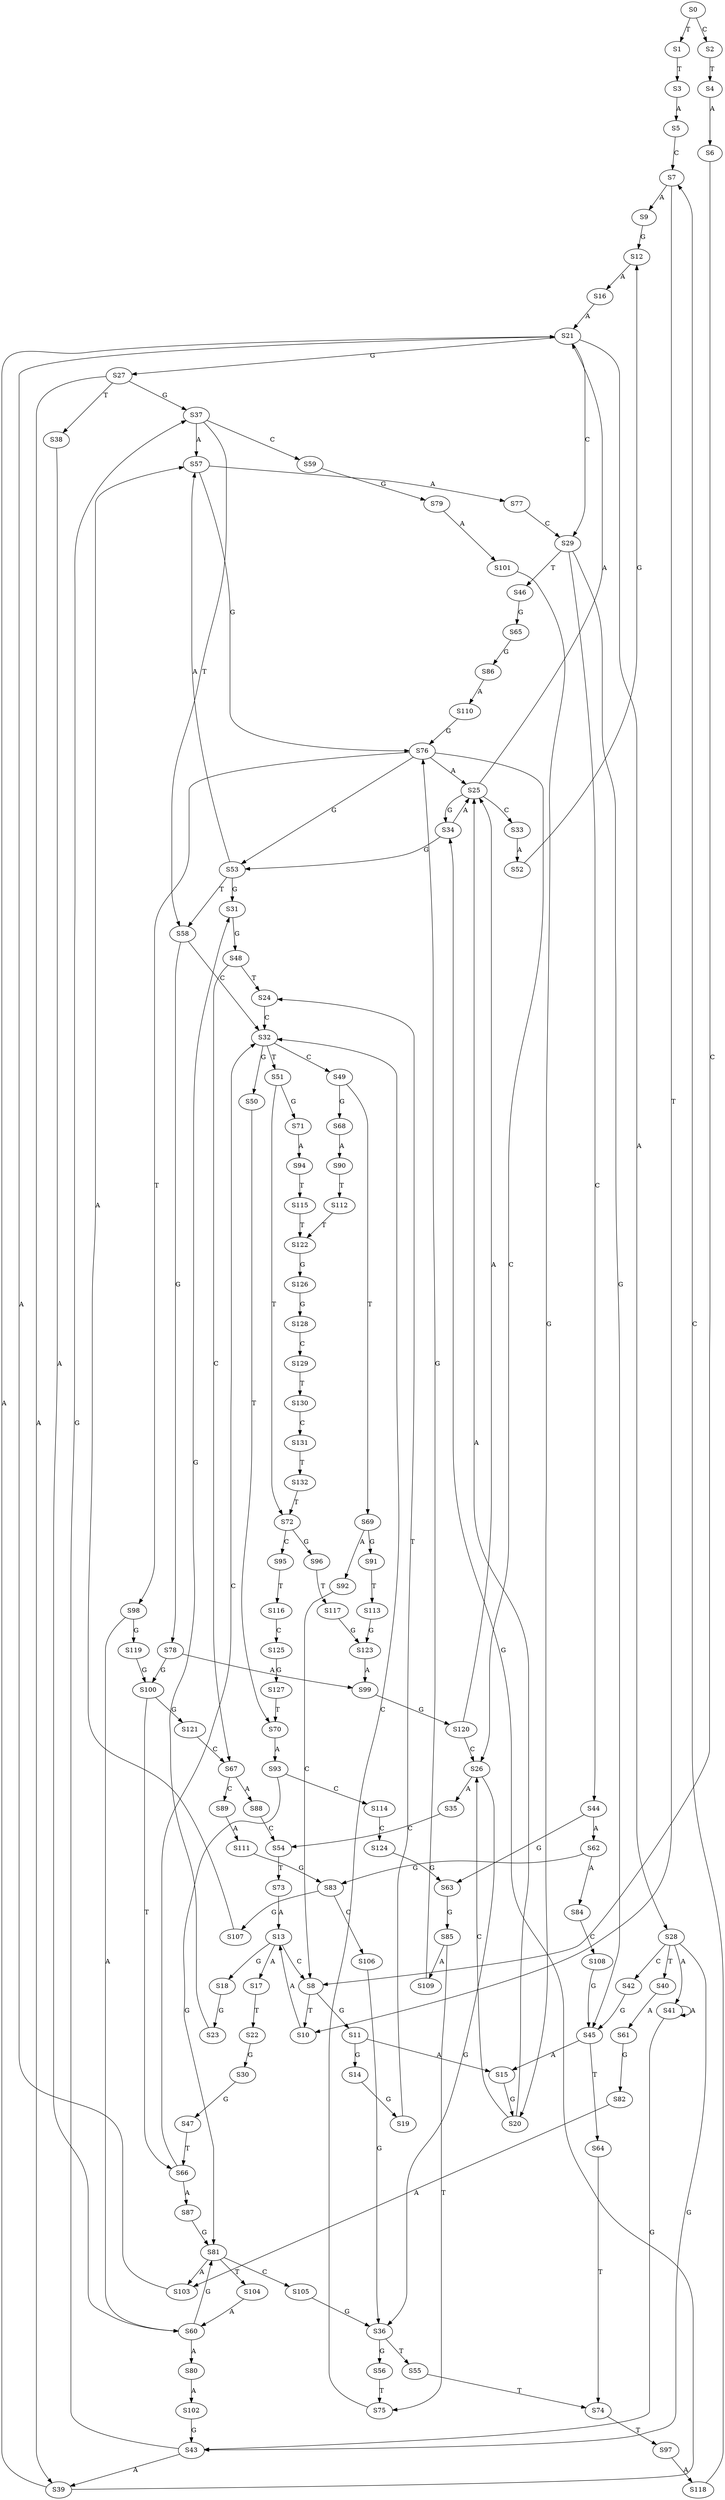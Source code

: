 strict digraph  {
	S0 -> S1 [ label = T ];
	S0 -> S2 [ label = C ];
	S1 -> S3 [ label = T ];
	S2 -> S4 [ label = T ];
	S3 -> S5 [ label = A ];
	S4 -> S6 [ label = A ];
	S5 -> S7 [ label = C ];
	S6 -> S8 [ label = C ];
	S7 -> S9 [ label = A ];
	S7 -> S10 [ label = T ];
	S8 -> S11 [ label = G ];
	S8 -> S10 [ label = T ];
	S9 -> S12 [ label = G ];
	S10 -> S13 [ label = A ];
	S11 -> S14 [ label = G ];
	S11 -> S15 [ label = A ];
	S12 -> S16 [ label = A ];
	S13 -> S17 [ label = A ];
	S13 -> S18 [ label = G ];
	S13 -> S8 [ label = C ];
	S14 -> S19 [ label = G ];
	S15 -> S20 [ label = G ];
	S16 -> S21 [ label = A ];
	S17 -> S22 [ label = T ];
	S18 -> S23 [ label = G ];
	S19 -> S24 [ label = T ];
	S20 -> S25 [ label = A ];
	S20 -> S26 [ label = C ];
	S21 -> S27 [ label = G ];
	S21 -> S28 [ label = A ];
	S21 -> S29 [ label = C ];
	S22 -> S30 [ label = G ];
	S23 -> S31 [ label = G ];
	S24 -> S32 [ label = C ];
	S25 -> S33 [ label = C ];
	S25 -> S21 [ label = A ];
	S25 -> S34 [ label = G ];
	S26 -> S35 [ label = A ];
	S26 -> S36 [ label = G ];
	S27 -> S37 [ label = G ];
	S27 -> S38 [ label = T ];
	S27 -> S39 [ label = A ];
	S28 -> S40 [ label = T ];
	S28 -> S41 [ label = A ];
	S28 -> S42 [ label = C ];
	S28 -> S43 [ label = G ];
	S29 -> S44 [ label = C ];
	S29 -> S45 [ label = G ];
	S29 -> S46 [ label = T ];
	S30 -> S47 [ label = G ];
	S31 -> S48 [ label = G ];
	S32 -> S49 [ label = C ];
	S32 -> S50 [ label = G ];
	S32 -> S51 [ label = T ];
	S33 -> S52 [ label = A ];
	S34 -> S25 [ label = A ];
	S34 -> S53 [ label = G ];
	S35 -> S54 [ label = C ];
	S36 -> S55 [ label = T ];
	S36 -> S56 [ label = G ];
	S37 -> S57 [ label = A ];
	S37 -> S58 [ label = T ];
	S37 -> S59 [ label = C ];
	S38 -> S60 [ label = A ];
	S39 -> S21 [ label = A ];
	S39 -> S34 [ label = G ];
	S40 -> S61 [ label = A ];
	S41 -> S43 [ label = G ];
	S41 -> S41 [ label = A ];
	S42 -> S45 [ label = G ];
	S43 -> S37 [ label = G ];
	S43 -> S39 [ label = A ];
	S44 -> S62 [ label = A ];
	S44 -> S63 [ label = G ];
	S45 -> S15 [ label = A ];
	S45 -> S64 [ label = T ];
	S46 -> S65 [ label = G ];
	S47 -> S66 [ label = T ];
	S48 -> S24 [ label = T ];
	S48 -> S67 [ label = C ];
	S49 -> S68 [ label = G ];
	S49 -> S69 [ label = T ];
	S50 -> S70 [ label = T ];
	S51 -> S71 [ label = G ];
	S51 -> S72 [ label = T ];
	S52 -> S12 [ label = G ];
	S53 -> S57 [ label = A ];
	S53 -> S31 [ label = G ];
	S53 -> S58 [ label = T ];
	S54 -> S73 [ label = T ];
	S55 -> S74 [ label = T ];
	S56 -> S75 [ label = T ];
	S57 -> S76 [ label = G ];
	S57 -> S77 [ label = A ];
	S58 -> S78 [ label = G ];
	S58 -> S32 [ label = C ];
	S59 -> S79 [ label = G ];
	S60 -> S80 [ label = A ];
	S60 -> S81 [ label = G ];
	S61 -> S82 [ label = G ];
	S62 -> S83 [ label = G ];
	S62 -> S84 [ label = A ];
	S63 -> S85 [ label = G ];
	S64 -> S74 [ label = T ];
	S65 -> S86 [ label = G ];
	S66 -> S32 [ label = C ];
	S66 -> S87 [ label = A ];
	S67 -> S88 [ label = A ];
	S67 -> S89 [ label = C ];
	S68 -> S90 [ label = A ];
	S69 -> S91 [ label = G ];
	S69 -> S92 [ label = A ];
	S70 -> S93 [ label = A ];
	S71 -> S94 [ label = A ];
	S72 -> S95 [ label = C ];
	S72 -> S96 [ label = G ];
	S73 -> S13 [ label = A ];
	S74 -> S97 [ label = T ];
	S75 -> S32 [ label = C ];
	S76 -> S98 [ label = T ];
	S76 -> S25 [ label = A ];
	S76 -> S53 [ label = G ];
	S76 -> S26 [ label = C ];
	S77 -> S29 [ label = C ];
	S78 -> S99 [ label = A ];
	S78 -> S100 [ label = G ];
	S79 -> S101 [ label = A ];
	S80 -> S102 [ label = A ];
	S81 -> S103 [ label = A ];
	S81 -> S104 [ label = T ];
	S81 -> S105 [ label = C ];
	S82 -> S103 [ label = A ];
	S83 -> S106 [ label = C ];
	S83 -> S107 [ label = G ];
	S84 -> S108 [ label = C ];
	S85 -> S109 [ label = A ];
	S85 -> S75 [ label = T ];
	S86 -> S110 [ label = A ];
	S87 -> S81 [ label = G ];
	S88 -> S54 [ label = C ];
	S89 -> S111 [ label = A ];
	S90 -> S112 [ label = T ];
	S91 -> S113 [ label = T ];
	S92 -> S8 [ label = C ];
	S93 -> S81 [ label = G ];
	S93 -> S114 [ label = C ];
	S94 -> S115 [ label = T ];
	S95 -> S116 [ label = T ];
	S96 -> S117 [ label = T ];
	S97 -> S118 [ label = A ];
	S98 -> S119 [ label = G ];
	S98 -> S60 [ label = A ];
	S99 -> S120 [ label = G ];
	S100 -> S66 [ label = T ];
	S100 -> S121 [ label = G ];
	S101 -> S20 [ label = G ];
	S102 -> S43 [ label = G ];
	S103 -> S21 [ label = A ];
	S104 -> S60 [ label = A ];
	S105 -> S36 [ label = G ];
	S106 -> S36 [ label = G ];
	S107 -> S57 [ label = A ];
	S108 -> S45 [ label = G ];
	S109 -> S76 [ label = G ];
	S110 -> S76 [ label = G ];
	S111 -> S83 [ label = G ];
	S112 -> S122 [ label = T ];
	S113 -> S123 [ label = G ];
	S114 -> S124 [ label = C ];
	S115 -> S122 [ label = T ];
	S116 -> S125 [ label = C ];
	S117 -> S123 [ label = G ];
	S118 -> S7 [ label = C ];
	S119 -> S100 [ label = G ];
	S120 -> S26 [ label = C ];
	S120 -> S25 [ label = A ];
	S121 -> S67 [ label = C ];
	S122 -> S126 [ label = G ];
	S123 -> S99 [ label = A ];
	S124 -> S63 [ label = G ];
	S125 -> S127 [ label = G ];
	S126 -> S128 [ label = G ];
	S127 -> S70 [ label = T ];
	S128 -> S129 [ label = C ];
	S129 -> S130 [ label = T ];
	S130 -> S131 [ label = C ];
	S131 -> S132 [ label = T ];
	S132 -> S72 [ label = T ];
}
